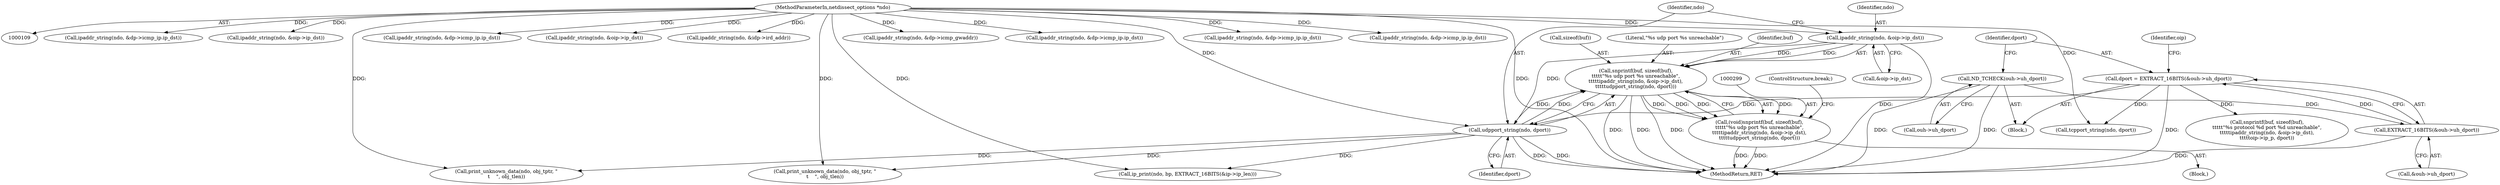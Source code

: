 digraph "0_tcpdump_8509ef02eceb2bbb479cea10fe4a7ec6395f1a8b@API" {
"1000300" [label="(Call,snprintf(buf, sizeof(buf),\n\t\t\t\t\t\"%s udp port %s unreachable\",\n\t\t\t\t\tipaddr_string(ndo, &oip->ip_dst),\n\t\t\t\t\tudpport_string(ndo, dport)))"];
"1000305" [label="(Call,ipaddr_string(ndo, &oip->ip_dst))"];
"1000110" [label="(MethodParameterIn,netdissect_options *ndo)"];
"1000311" [label="(Call,udpport_string(ndo, dport))"];
"1000267" [label="(Call,dport = EXTRACT_16BITS(&ouh->uh_dport))"];
"1000269" [label="(Call,EXTRACT_16BITS(&ouh->uh_dport))"];
"1000263" [label="(Call,ND_TCHECK(ouh->uh_dport))"];
"1000298" [label="(Call,(void)snprintf(buf, sizeof(buf),\n\t\t\t\t\t\"%s udp port %s unreachable\",\n\t\t\t\t\tipaddr_string(ndo, &oip->ip_dst),\n\t\t\t\t\tudpport_string(ndo, dport)))"];
"1000263" [label="(Call,ND_TCHECK(ouh->uh_dport))"];
"1000221" [label="(Call,ipaddr_string(ndo, &dp->icmp_ip.ip_dst))"];
"1000311" [label="(Call,udpport_string(ndo, dport))"];
"1000323" [label="(Call,ipaddr_string(ndo, &oip->ip_dst))"];
"1000302" [label="(Call,sizeof(buf))"];
"1000318" [label="(Call,snprintf(buf, sizeof(buf),\n\t\t\t\t\t\"%s protocol %d port %d unreachable\",\n\t\t\t\t\tipaddr_string(ndo, &oip->ip_dst),\n\t\t\t\t\toip->ip_p, dport))"];
"1000267" [label="(Call,dport = EXTRACT_16BITS(&ouh->uh_dport))"];
"1001265" [label="(MethodReturn,RET)"];
"1000300" [label="(Call,snprintf(buf, sizeof(buf),\n\t\t\t\t\t\"%s udp port %s unreachable\",\n\t\t\t\t\tipaddr_string(ndo, &oip->ip_dst),\n\t\t\t\t\tudpport_string(ndo, dport)))"];
"1000313" [label="(Identifier,dport)"];
"1000276" [label="(Identifier,oip)"];
"1000314" [label="(ControlStructure,break;)"];
"1000964" [label="(Call,ip_print(ndo, bp, EXTRACT_16BITS(&ip->ip_len)))"];
"1000408" [label="(Call,ipaddr_string(ndo, &dp->icmp_ip.ip_dst))"];
"1000287" [label="(Call,ipaddr_string(ndo, &oip->ip_dst))"];
"1000312" [label="(Identifier,ndo)"];
"1000656" [label="(Call,ipaddr_string(ndo, &idp->ird_addr))"];
"1000206" [label="(Block,)"];
"1000110" [label="(MethodParameterIn,netdissect_options *ndo)"];
"1000270" [label="(Call,&ouh->uh_dport)"];
"1000298" [label="(Call,(void)snprintf(buf, sizeof(buf),\n\t\t\t\t\t\"%s udp port %s unreachable\",\n\t\t\t\t\tipaddr_string(ndo, &oip->ip_dst),\n\t\t\t\t\tudpport_string(ndo, dport)))"];
"1001242" [label="(Call,print_unknown_data(ndo, obj_tptr, \"\n\t    \", obj_tlen))"];
"1000269" [label="(Call,EXTRACT_16BITS(&ouh->uh_dport))"];
"1000448" [label="(Call,ipaddr_string(ndo, &dp->icmp_gwaddr))"];
"1000268" [label="(Identifier,dport)"];
"1000383" [label="(Call,ipaddr_string(ndo, &dp->icmp_ip.ip_dst))"];
"1000264" [label="(Call,ouh->uh_dport)"];
"1000278" [label="(Block,)"];
"1000307" [label="(Call,&oip->ip_dst)"];
"1000304" [label="(Literal,\"%s udp port %s unreachable\")"];
"1000306" [label="(Identifier,ndo)"];
"1001234" [label="(Call,print_unknown_data(ndo, obj_tptr, \"\n\t    \", obj_tlen))"];
"1000301" [label="(Identifier,buf)"];
"1000305" [label="(Call,ipaddr_string(ndo, &oip->ip_dst))"];
"1000293" [label="(Call,tcpport_string(ndo, dport))"];
"1000365" [label="(Call,ipaddr_string(ndo, &dp->icmp_ip.ip_dst))"];
"1000440" [label="(Call,ipaddr_string(ndo, &dp->icmp_ip.ip_dst))"];
"1000300" -> "1000298"  [label="AST: "];
"1000300" -> "1000311"  [label="CFG: "];
"1000301" -> "1000300"  [label="AST: "];
"1000302" -> "1000300"  [label="AST: "];
"1000304" -> "1000300"  [label="AST: "];
"1000305" -> "1000300"  [label="AST: "];
"1000311" -> "1000300"  [label="AST: "];
"1000298" -> "1000300"  [label="CFG: "];
"1000300" -> "1001265"  [label="DDG: "];
"1000300" -> "1001265"  [label="DDG: "];
"1000300" -> "1001265"  [label="DDG: "];
"1000300" -> "1000298"  [label="DDG: "];
"1000300" -> "1000298"  [label="DDG: "];
"1000300" -> "1000298"  [label="DDG: "];
"1000300" -> "1000298"  [label="DDG: "];
"1000305" -> "1000300"  [label="DDG: "];
"1000305" -> "1000300"  [label="DDG: "];
"1000311" -> "1000300"  [label="DDG: "];
"1000311" -> "1000300"  [label="DDG: "];
"1000305" -> "1000307"  [label="CFG: "];
"1000306" -> "1000305"  [label="AST: "];
"1000307" -> "1000305"  [label="AST: "];
"1000312" -> "1000305"  [label="CFG: "];
"1000305" -> "1001265"  [label="DDG: "];
"1000110" -> "1000305"  [label="DDG: "];
"1000305" -> "1000311"  [label="DDG: "];
"1000110" -> "1000109"  [label="AST: "];
"1000110" -> "1001265"  [label="DDG: "];
"1000110" -> "1000221"  [label="DDG: "];
"1000110" -> "1000287"  [label="DDG: "];
"1000110" -> "1000293"  [label="DDG: "];
"1000110" -> "1000311"  [label="DDG: "];
"1000110" -> "1000323"  [label="DDG: "];
"1000110" -> "1000365"  [label="DDG: "];
"1000110" -> "1000383"  [label="DDG: "];
"1000110" -> "1000408"  [label="DDG: "];
"1000110" -> "1000440"  [label="DDG: "];
"1000110" -> "1000448"  [label="DDG: "];
"1000110" -> "1000656"  [label="DDG: "];
"1000110" -> "1000964"  [label="DDG: "];
"1000110" -> "1001234"  [label="DDG: "];
"1000110" -> "1001242"  [label="DDG: "];
"1000311" -> "1000313"  [label="CFG: "];
"1000312" -> "1000311"  [label="AST: "];
"1000313" -> "1000311"  [label="AST: "];
"1000311" -> "1001265"  [label="DDG: "];
"1000311" -> "1001265"  [label="DDG: "];
"1000267" -> "1000311"  [label="DDG: "];
"1000311" -> "1000964"  [label="DDG: "];
"1000311" -> "1001234"  [label="DDG: "];
"1000311" -> "1001242"  [label="DDG: "];
"1000267" -> "1000206"  [label="AST: "];
"1000267" -> "1000269"  [label="CFG: "];
"1000268" -> "1000267"  [label="AST: "];
"1000269" -> "1000267"  [label="AST: "];
"1000276" -> "1000267"  [label="CFG: "];
"1000267" -> "1001265"  [label="DDG: "];
"1000269" -> "1000267"  [label="DDG: "];
"1000267" -> "1000293"  [label="DDG: "];
"1000267" -> "1000318"  [label="DDG: "];
"1000269" -> "1000270"  [label="CFG: "];
"1000270" -> "1000269"  [label="AST: "];
"1000269" -> "1001265"  [label="DDG: "];
"1000263" -> "1000269"  [label="DDG: "];
"1000263" -> "1000206"  [label="AST: "];
"1000263" -> "1000264"  [label="CFG: "];
"1000264" -> "1000263"  [label="AST: "];
"1000268" -> "1000263"  [label="CFG: "];
"1000263" -> "1001265"  [label="DDG: "];
"1000263" -> "1001265"  [label="DDG: "];
"1000298" -> "1000278"  [label="AST: "];
"1000299" -> "1000298"  [label="AST: "];
"1000314" -> "1000298"  [label="CFG: "];
"1000298" -> "1001265"  [label="DDG: "];
"1000298" -> "1001265"  [label="DDG: "];
}
